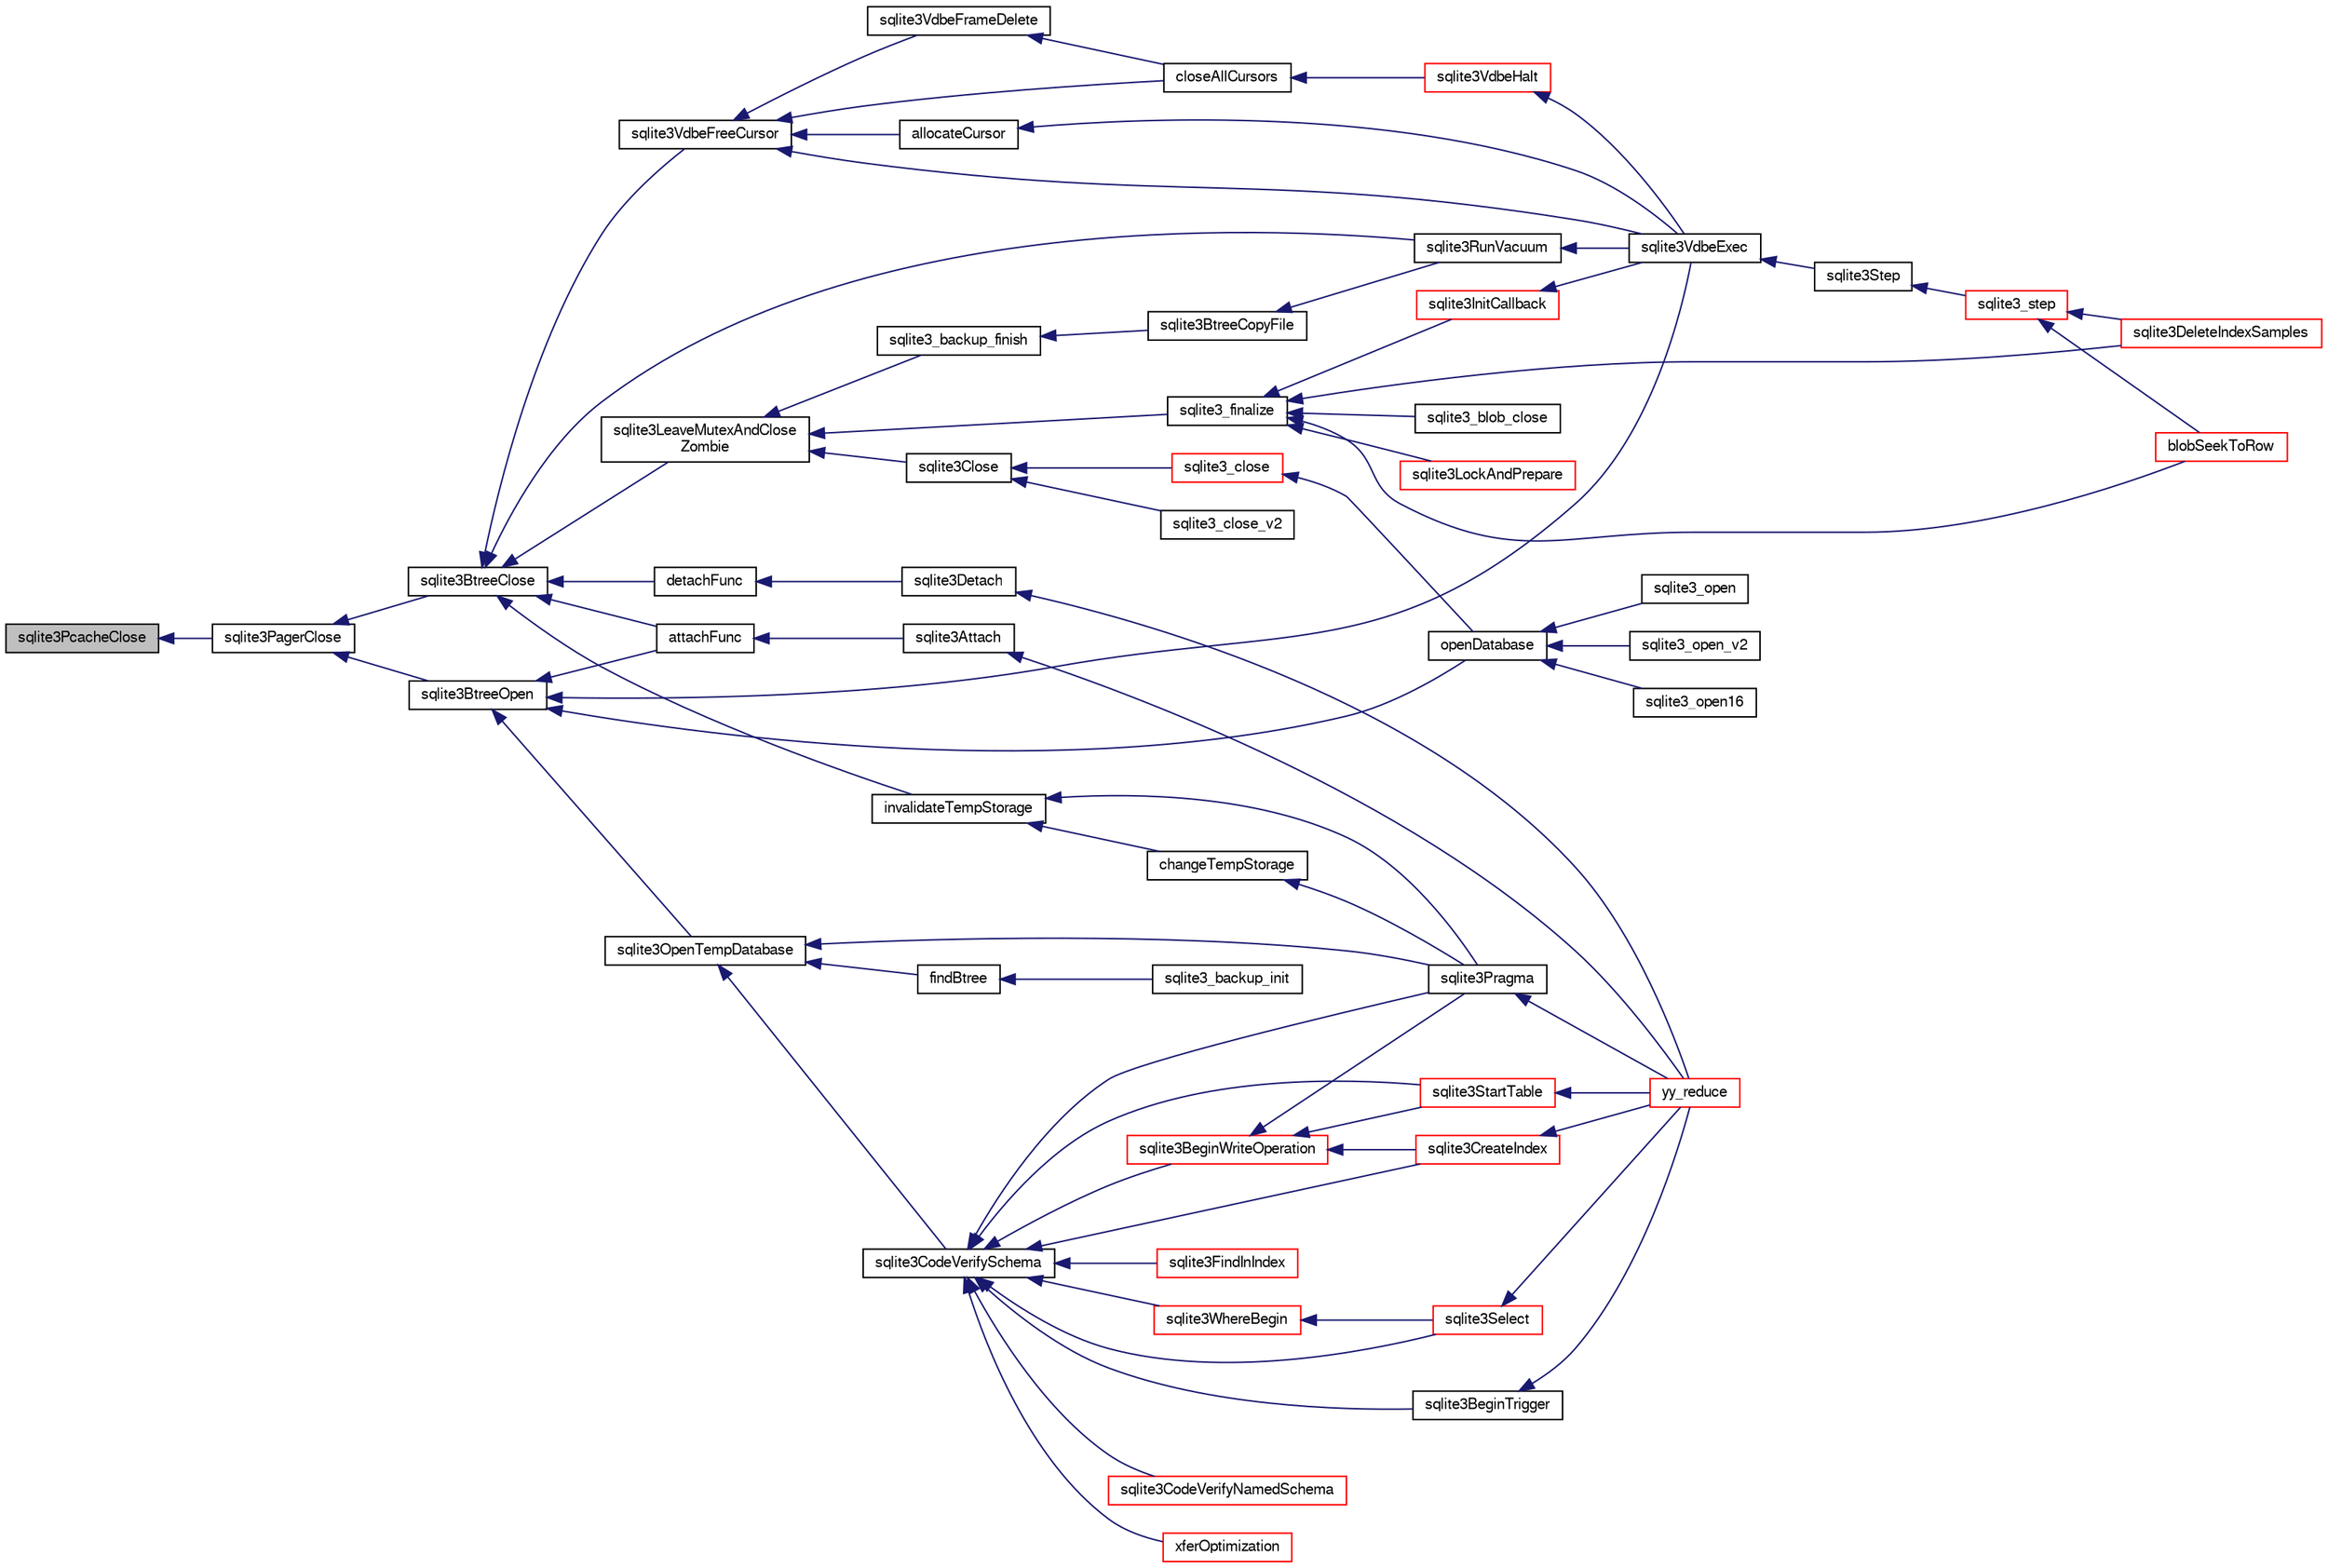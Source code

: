 digraph "sqlite3PcacheClose"
{
  edge [fontname="FreeSans",fontsize="10",labelfontname="FreeSans",labelfontsize="10"];
  node [fontname="FreeSans",fontsize="10",shape=record];
  rankdir="LR";
  Node651224 [label="sqlite3PcacheClose",height=0.2,width=0.4,color="black", fillcolor="grey75", style="filled", fontcolor="black"];
  Node651224 -> Node651225 [dir="back",color="midnightblue",fontsize="10",style="solid",fontname="FreeSans"];
  Node651225 [label="sqlite3PagerClose",height=0.2,width=0.4,color="black", fillcolor="white", style="filled",URL="$sqlite3_8c.html#af94b1f96b60689fd09422cce2c85f53f"];
  Node651225 -> Node651226 [dir="back",color="midnightblue",fontsize="10",style="solid",fontname="FreeSans"];
  Node651226 [label="sqlite3BtreeOpen",height=0.2,width=0.4,color="black", fillcolor="white", style="filled",URL="$sqlite3_8c.html#a13dcb44dc34af6ce9d38de9c5aa975f9"];
  Node651226 -> Node651227 [dir="back",color="midnightblue",fontsize="10",style="solid",fontname="FreeSans"];
  Node651227 [label="sqlite3VdbeExec",height=0.2,width=0.4,color="black", fillcolor="white", style="filled",URL="$sqlite3_8c.html#a8ce40a614bdc56719c4d642b1e4dfb21"];
  Node651227 -> Node651228 [dir="back",color="midnightblue",fontsize="10",style="solid",fontname="FreeSans"];
  Node651228 [label="sqlite3Step",height=0.2,width=0.4,color="black", fillcolor="white", style="filled",URL="$sqlite3_8c.html#a3f2872e873e2758a4beedad1d5113554"];
  Node651228 -> Node651229 [dir="back",color="midnightblue",fontsize="10",style="solid",fontname="FreeSans"];
  Node651229 [label="sqlite3_step",height=0.2,width=0.4,color="red", fillcolor="white", style="filled",URL="$sqlite3_8h.html#ac1e491ce36b7471eb28387f7d3c74334"];
  Node651229 -> Node651248 [dir="back",color="midnightblue",fontsize="10",style="solid",fontname="FreeSans"];
  Node651248 [label="blobSeekToRow",height=0.2,width=0.4,color="red", fillcolor="white", style="filled",URL="$sqlite3_8c.html#afff57e13332b98c8a44a7cebe38962ab"];
  Node651229 -> Node651251 [dir="back",color="midnightblue",fontsize="10",style="solid",fontname="FreeSans"];
  Node651251 [label="sqlite3DeleteIndexSamples",height=0.2,width=0.4,color="red", fillcolor="white", style="filled",URL="$sqlite3_8c.html#aaeda0302fbf61397ec009f65bed047ef"];
  Node651226 -> Node651255 [dir="back",color="midnightblue",fontsize="10",style="solid",fontname="FreeSans"];
  Node651255 [label="attachFunc",height=0.2,width=0.4,color="black", fillcolor="white", style="filled",URL="$sqlite3_8c.html#a69cb751a7da501b9a0aa37e0d7c3eaf7"];
  Node651255 -> Node651256 [dir="back",color="midnightblue",fontsize="10",style="solid",fontname="FreeSans"];
  Node651256 [label="sqlite3Attach",height=0.2,width=0.4,color="black", fillcolor="white", style="filled",URL="$sqlite3_8c.html#ae0907fe0b43cc1b4c7e6a16213e8546f"];
  Node651256 -> Node651257 [dir="back",color="midnightblue",fontsize="10",style="solid",fontname="FreeSans"];
  Node651257 [label="yy_reduce",height=0.2,width=0.4,color="red", fillcolor="white", style="filled",URL="$sqlite3_8c.html#a7c419a9b25711c666a9a2449ef377f14"];
  Node651226 -> Node651488 [dir="back",color="midnightblue",fontsize="10",style="solid",fontname="FreeSans"];
  Node651488 [label="sqlite3OpenTempDatabase",height=0.2,width=0.4,color="black", fillcolor="white", style="filled",URL="$sqlite3_8c.html#aaf3088380b731428b72d3b5777f93755"];
  Node651488 -> Node651432 [dir="back",color="midnightblue",fontsize="10",style="solid",fontname="FreeSans"];
  Node651432 [label="findBtree",height=0.2,width=0.4,color="black", fillcolor="white", style="filled",URL="$sqlite3_8c.html#ab4ee5743b77efd7f8832bf0b9315f973"];
  Node651432 -> Node651433 [dir="back",color="midnightblue",fontsize="10",style="solid",fontname="FreeSans"];
  Node651433 [label="sqlite3_backup_init",height=0.2,width=0.4,color="black", fillcolor="white", style="filled",URL="$sqlite3_8h.html#a9c9aa9e8edeb9910d93148a6621c1097"];
  Node651488 -> Node651489 [dir="back",color="midnightblue",fontsize="10",style="solid",fontname="FreeSans"];
  Node651489 [label="sqlite3CodeVerifySchema",height=0.2,width=0.4,color="black", fillcolor="white", style="filled",URL="$sqlite3_8c.html#ad9d8708d96f8416ec59ebf41c57000f9"];
  Node651489 -> Node651308 [dir="back",color="midnightblue",fontsize="10",style="solid",fontname="FreeSans"];
  Node651308 [label="sqlite3FindInIndex",height=0.2,width=0.4,color="red", fillcolor="white", style="filled",URL="$sqlite3_8c.html#af7d8c56ab0231f44bb5f87b3fafeffb2"];
  Node651489 -> Node651349 [dir="back",color="midnightblue",fontsize="10",style="solid",fontname="FreeSans"];
  Node651349 [label="sqlite3StartTable",height=0.2,width=0.4,color="red", fillcolor="white", style="filled",URL="$sqlite3_8c.html#af49b4395f39d9078a0dda2484c183012"];
  Node651349 -> Node651257 [dir="back",color="midnightblue",fontsize="10",style="solid",fontname="FreeSans"];
  Node651489 -> Node651266 [dir="back",color="midnightblue",fontsize="10",style="solid",fontname="FreeSans"];
  Node651266 [label="sqlite3CreateIndex",height=0.2,width=0.4,color="red", fillcolor="white", style="filled",URL="$sqlite3_8c.html#a8dbe5e590ab6c58a8c45f34f7c81e825"];
  Node651266 -> Node651257 [dir="back",color="midnightblue",fontsize="10",style="solid",fontname="FreeSans"];
  Node651489 -> Node651490 [dir="back",color="midnightblue",fontsize="10",style="solid",fontname="FreeSans"];
  Node651490 [label="sqlite3CodeVerifyNamedSchema",height=0.2,width=0.4,color="red", fillcolor="white", style="filled",URL="$sqlite3_8c.html#a30331e33b8e462cbe3aa83c8bddb8c0e"];
  Node651489 -> Node651491 [dir="back",color="midnightblue",fontsize="10",style="solid",fontname="FreeSans"];
  Node651491 [label="sqlite3BeginWriteOperation",height=0.2,width=0.4,color="red", fillcolor="white", style="filled",URL="$sqlite3_8c.html#a21b1b811bbe305f922244f8913c87f10"];
  Node651491 -> Node651349 [dir="back",color="midnightblue",fontsize="10",style="solid",fontname="FreeSans"];
  Node651491 -> Node651266 [dir="back",color="midnightblue",fontsize="10",style="solid",fontname="FreeSans"];
  Node651491 -> Node651305 [dir="back",color="midnightblue",fontsize="10",style="solid",fontname="FreeSans"];
  Node651305 [label="sqlite3Pragma",height=0.2,width=0.4,color="black", fillcolor="white", style="filled",URL="$sqlite3_8c.html#a111391370f58f8e6a6eca51fd34d62ed"];
  Node651305 -> Node651257 [dir="back",color="midnightblue",fontsize="10",style="solid",fontname="FreeSans"];
  Node651489 -> Node651286 [dir="back",color="midnightblue",fontsize="10",style="solid",fontname="FreeSans"];
  Node651286 [label="xferOptimization",height=0.2,width=0.4,color="red", fillcolor="white", style="filled",URL="$sqlite3_8c.html#ae85c90f7d064fe83f4ed930e708855d2"];
  Node651489 -> Node651305 [dir="back",color="midnightblue",fontsize="10",style="solid",fontname="FreeSans"];
  Node651489 -> Node651306 [dir="back",color="midnightblue",fontsize="10",style="solid",fontname="FreeSans"];
  Node651306 [label="sqlite3Select",height=0.2,width=0.4,color="red", fillcolor="white", style="filled",URL="$sqlite3_8c.html#a2465ee8c956209ba4b272477b7c21a45"];
  Node651306 -> Node651257 [dir="back",color="midnightblue",fontsize="10",style="solid",fontname="FreeSans"];
  Node651489 -> Node651285 [dir="back",color="midnightblue",fontsize="10",style="solid",fontname="FreeSans"];
  Node651285 [label="sqlite3BeginTrigger",height=0.2,width=0.4,color="black", fillcolor="white", style="filled",URL="$sqlite3_8c.html#ac20a731dbd52edec68a09962c7f39a4c"];
  Node651285 -> Node651257 [dir="back",color="midnightblue",fontsize="10",style="solid",fontname="FreeSans"];
  Node651489 -> Node651322 [dir="back",color="midnightblue",fontsize="10",style="solid",fontname="FreeSans"];
  Node651322 [label="sqlite3WhereBegin",height=0.2,width=0.4,color="red", fillcolor="white", style="filled",URL="$sqlite3_8c.html#acad049f5c9a96a8118cffd5e5ce89f7c"];
  Node651322 -> Node651306 [dir="back",color="midnightblue",fontsize="10",style="solid",fontname="FreeSans"];
  Node651488 -> Node651305 [dir="back",color="midnightblue",fontsize="10",style="solid",fontname="FreeSans"];
  Node651226 -> Node651462 [dir="back",color="midnightblue",fontsize="10",style="solid",fontname="FreeSans"];
  Node651462 [label="openDatabase",height=0.2,width=0.4,color="black", fillcolor="white", style="filled",URL="$sqlite3_8c.html#a6a9c3bc3a64234e863413f41db473758"];
  Node651462 -> Node651463 [dir="back",color="midnightblue",fontsize="10",style="solid",fontname="FreeSans"];
  Node651463 [label="sqlite3_open",height=0.2,width=0.4,color="black", fillcolor="white", style="filled",URL="$sqlite3_8h.html#a97ba966ed1acc38409786258268f5f71"];
  Node651462 -> Node651464 [dir="back",color="midnightblue",fontsize="10",style="solid",fontname="FreeSans"];
  Node651464 [label="sqlite3_open_v2",height=0.2,width=0.4,color="black", fillcolor="white", style="filled",URL="$sqlite3_8h.html#a140fe275b6975dc867cea50a65a217c4"];
  Node651462 -> Node651465 [dir="back",color="midnightblue",fontsize="10",style="solid",fontname="FreeSans"];
  Node651465 [label="sqlite3_open16",height=0.2,width=0.4,color="black", fillcolor="white", style="filled",URL="$sqlite3_8h.html#adbc401bb96713f32e553db32f6f3ca33"];
  Node651225 -> Node651493 [dir="back",color="midnightblue",fontsize="10",style="solid",fontname="FreeSans"];
  Node651493 [label="sqlite3BtreeClose",height=0.2,width=0.4,color="black", fillcolor="white", style="filled",URL="$sqlite3_8c.html#a729b65009b66a99200496b09c124df01"];
  Node651493 -> Node651494 [dir="back",color="midnightblue",fontsize="10",style="solid",fontname="FreeSans"];
  Node651494 [label="sqlite3VdbeFreeCursor",height=0.2,width=0.4,color="black", fillcolor="white", style="filled",URL="$sqlite3_8c.html#a0f9084083e1d0639708934630f33d6ef"];
  Node651494 -> Node651495 [dir="back",color="midnightblue",fontsize="10",style="solid",fontname="FreeSans"];
  Node651495 [label="sqlite3VdbeFrameDelete",height=0.2,width=0.4,color="black", fillcolor="white", style="filled",URL="$sqlite3_8c.html#adb3773fdfb1685857e28891f76365900"];
  Node651495 -> Node651496 [dir="back",color="midnightblue",fontsize="10",style="solid",fontname="FreeSans"];
  Node651496 [label="closeAllCursors",height=0.2,width=0.4,color="black", fillcolor="white", style="filled",URL="$sqlite3_8c.html#af1ac189735864dd6989a8c5af4557547"];
  Node651496 -> Node651446 [dir="back",color="midnightblue",fontsize="10",style="solid",fontname="FreeSans"];
  Node651446 [label="sqlite3VdbeHalt",height=0.2,width=0.4,color="red", fillcolor="white", style="filled",URL="$sqlite3_8c.html#a8d1d99703d999190fbc35ecc981cb709"];
  Node651446 -> Node651227 [dir="back",color="midnightblue",fontsize="10",style="solid",fontname="FreeSans"];
  Node651494 -> Node651496 [dir="back",color="midnightblue",fontsize="10",style="solid",fontname="FreeSans"];
  Node651494 -> Node651497 [dir="back",color="midnightblue",fontsize="10",style="solid",fontname="FreeSans"];
  Node651497 [label="allocateCursor",height=0.2,width=0.4,color="black", fillcolor="white", style="filled",URL="$sqlite3_8c.html#a5083c054ea81802294e539b00a57aad4"];
  Node651497 -> Node651227 [dir="back",color="midnightblue",fontsize="10",style="solid",fontname="FreeSans"];
  Node651494 -> Node651227 [dir="back",color="midnightblue",fontsize="10",style="solid",fontname="FreeSans"];
  Node651493 -> Node651255 [dir="back",color="midnightblue",fontsize="10",style="solid",fontname="FreeSans"];
  Node651493 -> Node651442 [dir="back",color="midnightblue",fontsize="10",style="solid",fontname="FreeSans"];
  Node651442 [label="detachFunc",height=0.2,width=0.4,color="black", fillcolor="white", style="filled",URL="$sqlite3_8c.html#a2b3dd04cb87abd088926ab0082a60b77"];
  Node651442 -> Node651299 [dir="back",color="midnightblue",fontsize="10",style="solid",fontname="FreeSans"];
  Node651299 [label="sqlite3Detach",height=0.2,width=0.4,color="black", fillcolor="white", style="filled",URL="$sqlite3_8c.html#ab1a5a0b01c7560aef5e0b8603a68747d"];
  Node651299 -> Node651257 [dir="back",color="midnightblue",fontsize="10",style="solid",fontname="FreeSans"];
  Node651493 -> Node651443 [dir="back",color="midnightblue",fontsize="10",style="solid",fontname="FreeSans"];
  Node651443 [label="invalidateTempStorage",height=0.2,width=0.4,color="black", fillcolor="white", style="filled",URL="$sqlite3_8c.html#a759777a1eb3c3e96a5af94932b39e69a"];
  Node651443 -> Node651444 [dir="back",color="midnightblue",fontsize="10",style="solid",fontname="FreeSans"];
  Node651444 [label="changeTempStorage",height=0.2,width=0.4,color="black", fillcolor="white", style="filled",URL="$sqlite3_8c.html#abd43abe0a0959a45c786b9865ed52904"];
  Node651444 -> Node651305 [dir="back",color="midnightblue",fontsize="10",style="solid",fontname="FreeSans"];
  Node651443 -> Node651305 [dir="back",color="midnightblue",fontsize="10",style="solid",fontname="FreeSans"];
  Node651493 -> Node651413 [dir="back",color="midnightblue",fontsize="10",style="solid",fontname="FreeSans"];
  Node651413 [label="sqlite3RunVacuum",height=0.2,width=0.4,color="black", fillcolor="white", style="filled",URL="$sqlite3_8c.html#a5e83ddc7b3e7e8e79ad5d1fc92de1d2f"];
  Node651413 -> Node651227 [dir="back",color="midnightblue",fontsize="10",style="solid",fontname="FreeSans"];
  Node651493 -> Node651456 [dir="back",color="midnightblue",fontsize="10",style="solid",fontname="FreeSans"];
  Node651456 [label="sqlite3LeaveMutexAndClose\lZombie",height=0.2,width=0.4,color="black", fillcolor="white", style="filled",URL="$sqlite3_8c.html#afe3a37c29dcb0fe9fc15fe07a3976f59"];
  Node651456 -> Node651457 [dir="back",color="midnightblue",fontsize="10",style="solid",fontname="FreeSans"];
  Node651457 [label="sqlite3_backup_finish",height=0.2,width=0.4,color="black", fillcolor="white", style="filled",URL="$sqlite3_8h.html#a176857dd58d99be53b6d7305533e0048"];
  Node651457 -> Node651441 [dir="back",color="midnightblue",fontsize="10",style="solid",fontname="FreeSans"];
  Node651441 [label="sqlite3BtreeCopyFile",height=0.2,width=0.4,color="black", fillcolor="white", style="filled",URL="$sqlite3_8c.html#a4d9e19a79f0d5c1dfcef0bd137ae83f9"];
  Node651441 -> Node651413 [dir="back",color="midnightblue",fontsize="10",style="solid",fontname="FreeSans"];
  Node651456 -> Node651449 [dir="back",color="midnightblue",fontsize="10",style="solid",fontname="FreeSans"];
  Node651449 [label="sqlite3_finalize",height=0.2,width=0.4,color="black", fillcolor="white", style="filled",URL="$sqlite3_8h.html#a801195c0f771d40bb4be1e40f3b88945"];
  Node651449 -> Node651248 [dir="back",color="midnightblue",fontsize="10",style="solid",fontname="FreeSans"];
  Node651449 -> Node651450 [dir="back",color="midnightblue",fontsize="10",style="solid",fontname="FreeSans"];
  Node651450 [label="sqlite3_blob_close",height=0.2,width=0.4,color="black", fillcolor="white", style="filled",URL="$sqlite3_8h.html#a8885ae884821e14e1e4501183c5833d6"];
  Node651449 -> Node651251 [dir="back",color="midnightblue",fontsize="10",style="solid",fontname="FreeSans"];
  Node651449 -> Node651410 [dir="back",color="midnightblue",fontsize="10",style="solid",fontname="FreeSans"];
  Node651410 [label="sqlite3InitCallback",height=0.2,width=0.4,color="red", fillcolor="white", style="filled",URL="$sqlite3_8c.html#a5183ff3c8b5311c7332250013ee018b3"];
  Node651410 -> Node651227 [dir="back",color="midnightblue",fontsize="10",style="solid",fontname="FreeSans"];
  Node651449 -> Node651407 [dir="back",color="midnightblue",fontsize="10",style="solid",fontname="FreeSans"];
  Node651407 [label="sqlite3LockAndPrepare",height=0.2,width=0.4,color="red", fillcolor="white", style="filled",URL="$sqlite3_8c.html#a5db1ec5589aa2b02c6d979211a8789bd"];
  Node651456 -> Node651458 [dir="back",color="midnightblue",fontsize="10",style="solid",fontname="FreeSans"];
  Node651458 [label="sqlite3Close",height=0.2,width=0.4,color="black", fillcolor="white", style="filled",URL="$sqlite3_8c.html#aa9f2e73837bba8d721dbde0964ffce11"];
  Node651458 -> Node651459 [dir="back",color="midnightblue",fontsize="10",style="solid",fontname="FreeSans"];
  Node651459 [label="sqlite3_close",height=0.2,width=0.4,color="red", fillcolor="white", style="filled",URL="$sqlite3_8h.html#ac43c9032fc6ef3b2a231dc3a9fa44b2d"];
  Node651459 -> Node651462 [dir="back",color="midnightblue",fontsize="10",style="solid",fontname="FreeSans"];
  Node651458 -> Node651466 [dir="back",color="midnightblue",fontsize="10",style="solid",fontname="FreeSans"];
  Node651466 [label="sqlite3_close_v2",height=0.2,width=0.4,color="black", fillcolor="white", style="filled",URL="$sqlite3_8h.html#ad2cb8462eaba28b4c8410ef55a4282b4"];
}
